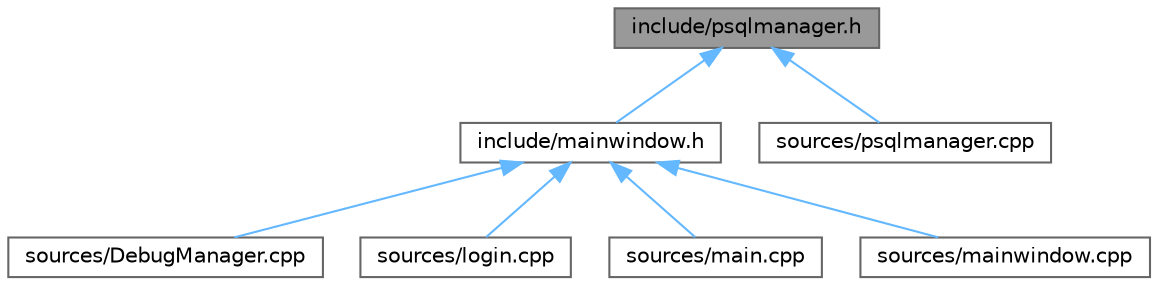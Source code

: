 digraph "include/psqlmanager.h"
{
 // LATEX_PDF_SIZE
  bgcolor="transparent";
  edge [fontname=Helvetica,fontsize=10,labelfontname=Helvetica,labelfontsize=10];
  node [fontname=Helvetica,fontsize=10,shape=box,height=0.2,width=0.4];
  Node1 [label="include/psqlmanager.h",height=0.2,width=0.4,color="gray40", fillcolor="grey60", style="filled", fontcolor="black",tooltip=" "];
  Node1 -> Node2 [dir="back",color="steelblue1",style="solid"];
  Node2 [label="include/mainwindow.h",height=0.2,width=0.4,color="grey40", fillcolor="white", style="filled",URL="$mainwindow_8h.html",tooltip=" "];
  Node2 -> Node3 [dir="back",color="steelblue1",style="solid"];
  Node3 [label="sources/DebugManager.cpp",height=0.2,width=0.4,color="grey40", fillcolor="white", style="filled",URL="$_debug_manager_8cpp.html",tooltip=" "];
  Node2 -> Node4 [dir="back",color="steelblue1",style="solid"];
  Node4 [label="sources/login.cpp",height=0.2,width=0.4,color="grey40", fillcolor="white", style="filled",URL="$login_8cpp.html",tooltip=" "];
  Node2 -> Node5 [dir="back",color="steelblue1",style="solid"];
  Node5 [label="sources/main.cpp",height=0.2,width=0.4,color="grey40", fillcolor="white", style="filled",URL="$main_8cpp.html",tooltip=" "];
  Node2 -> Node6 [dir="back",color="steelblue1",style="solid"];
  Node6 [label="sources/mainwindow.cpp",height=0.2,width=0.4,color="grey40", fillcolor="white", style="filled",URL="$mainwindow_8cpp.html",tooltip=" "];
  Node1 -> Node7 [dir="back",color="steelblue1",style="solid"];
  Node7 [label="sources/psqlmanager.cpp",height=0.2,width=0.4,color="grey40", fillcolor="white", style="filled",URL="$psqlmanager_8cpp.html",tooltip=" "];
}
